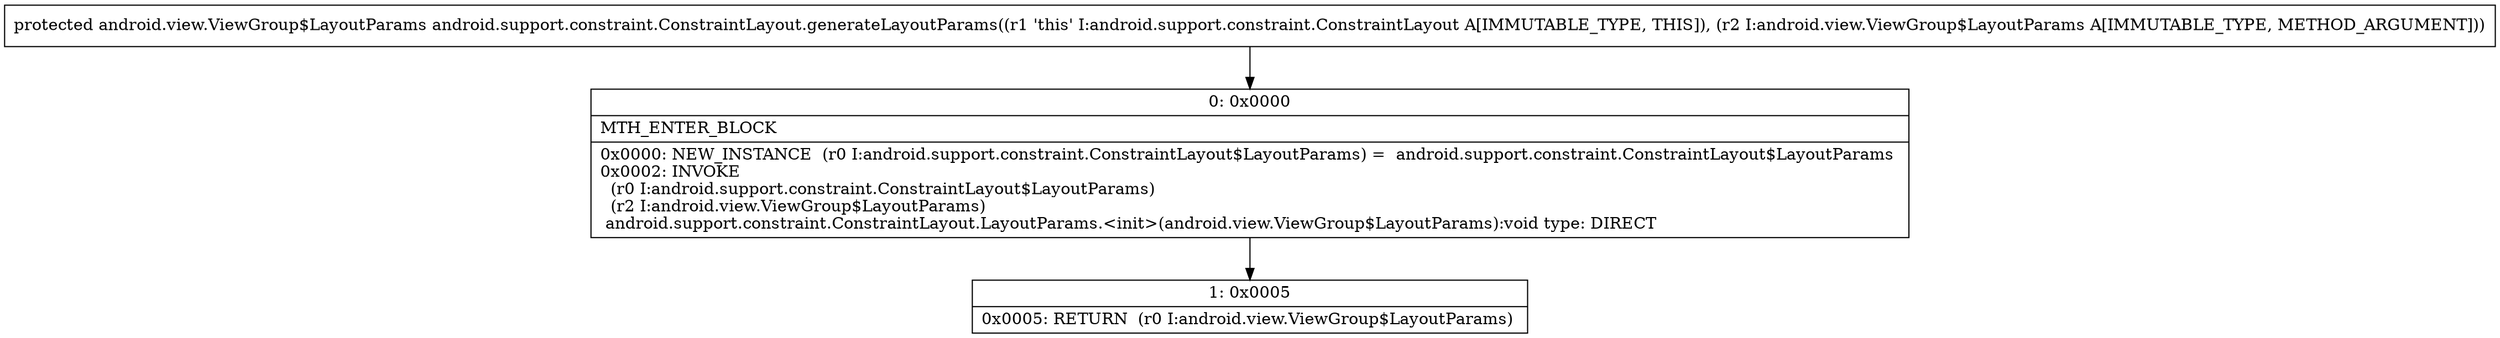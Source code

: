 digraph "CFG forandroid.support.constraint.ConstraintLayout.generateLayoutParams(Landroid\/view\/ViewGroup$LayoutParams;)Landroid\/view\/ViewGroup$LayoutParams;" {
Node_0 [shape=record,label="{0\:\ 0x0000|MTH_ENTER_BLOCK\l|0x0000: NEW_INSTANCE  (r0 I:android.support.constraint.ConstraintLayout$LayoutParams) =  android.support.constraint.ConstraintLayout$LayoutParams \l0x0002: INVOKE  \l  (r0 I:android.support.constraint.ConstraintLayout$LayoutParams)\l  (r2 I:android.view.ViewGroup$LayoutParams)\l android.support.constraint.ConstraintLayout.LayoutParams.\<init\>(android.view.ViewGroup$LayoutParams):void type: DIRECT \l}"];
Node_1 [shape=record,label="{1\:\ 0x0005|0x0005: RETURN  (r0 I:android.view.ViewGroup$LayoutParams) \l}"];
MethodNode[shape=record,label="{protected android.view.ViewGroup$LayoutParams android.support.constraint.ConstraintLayout.generateLayoutParams((r1 'this' I:android.support.constraint.ConstraintLayout A[IMMUTABLE_TYPE, THIS]), (r2 I:android.view.ViewGroup$LayoutParams A[IMMUTABLE_TYPE, METHOD_ARGUMENT])) }"];
MethodNode -> Node_0;
Node_0 -> Node_1;
}


